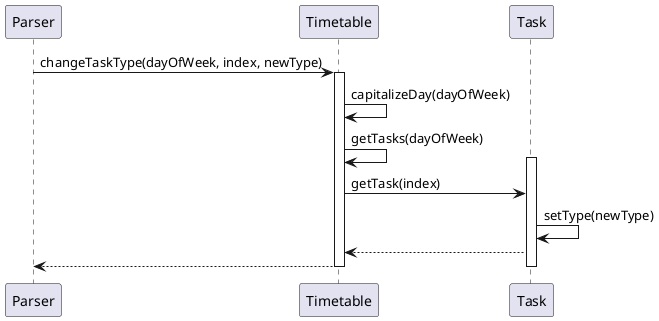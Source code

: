 @startuml
participant Parser
participant Timetable
participant Task

Parser -> Timetable: changeTaskType(dayOfWeek, index, newType)
activate Timetable
Timetable -> Timetable: capitalizeDay(dayOfWeek)
Timetable -> Timetable: getTasks(dayOfWeek)
activate Task
Timetable -> Task: getTask(index)
Task -> Task: setType(newType)
Task -->Timetable
Timetable --> Parser:
deactivate Task
deactivate Timetable
@enduml
